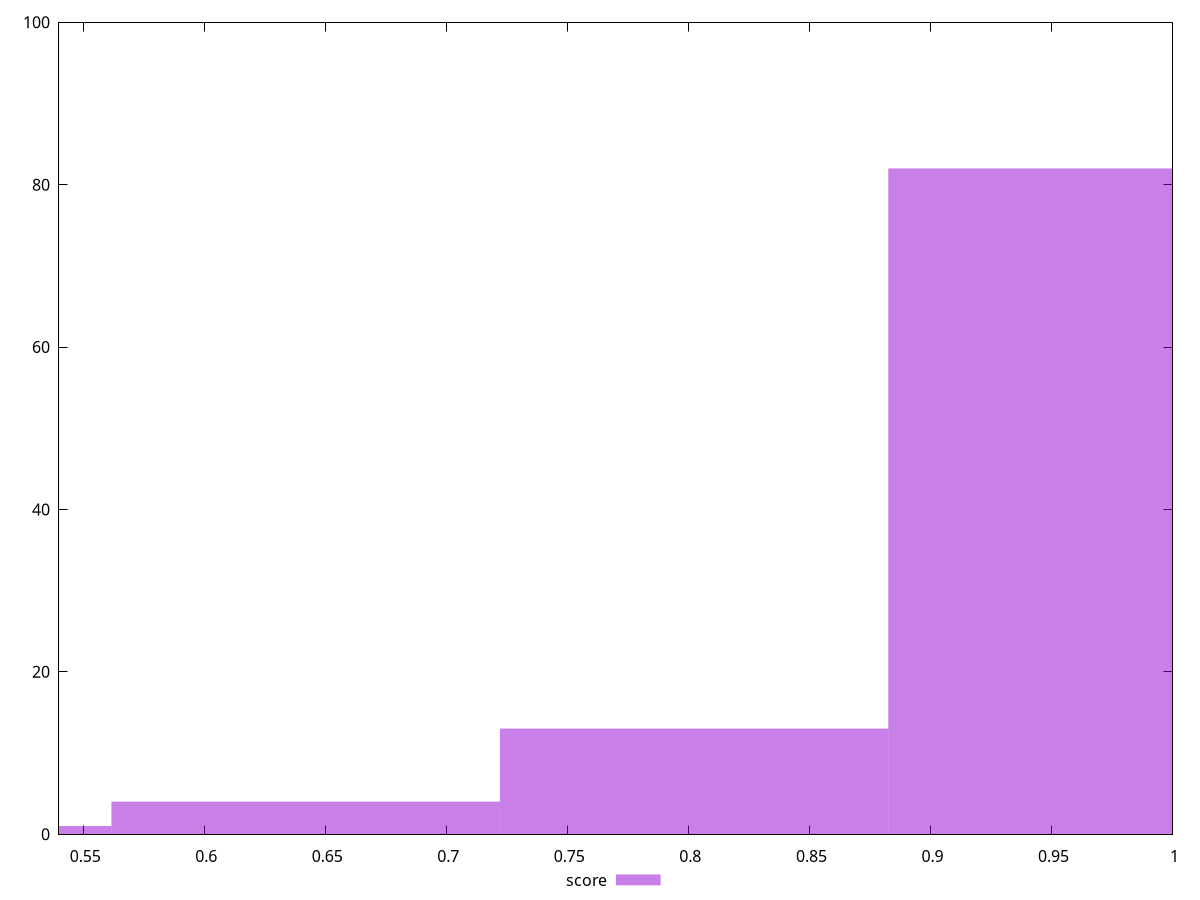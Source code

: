 reset

$score <<EOF
0.8023652295484435 13
0.9628382754581322 82
0.6418921836387548 4
0.4814191377290661 1
EOF

set key outside below
set boxwidth 0.1604730459096887
set xrange [0.54:1]
set yrange [0:100]
set trange [0:100]
set style fill transparent solid 0.5 noborder
set terminal svg size 640, 490 enhanced background rgb 'white'
set output "report_00013_2021-02-09T12-04-24.940Z/speed-index/samples/pages+cached+noadtech+nomedia/score/histogram.svg"

plot $score title "score" with boxes

reset
